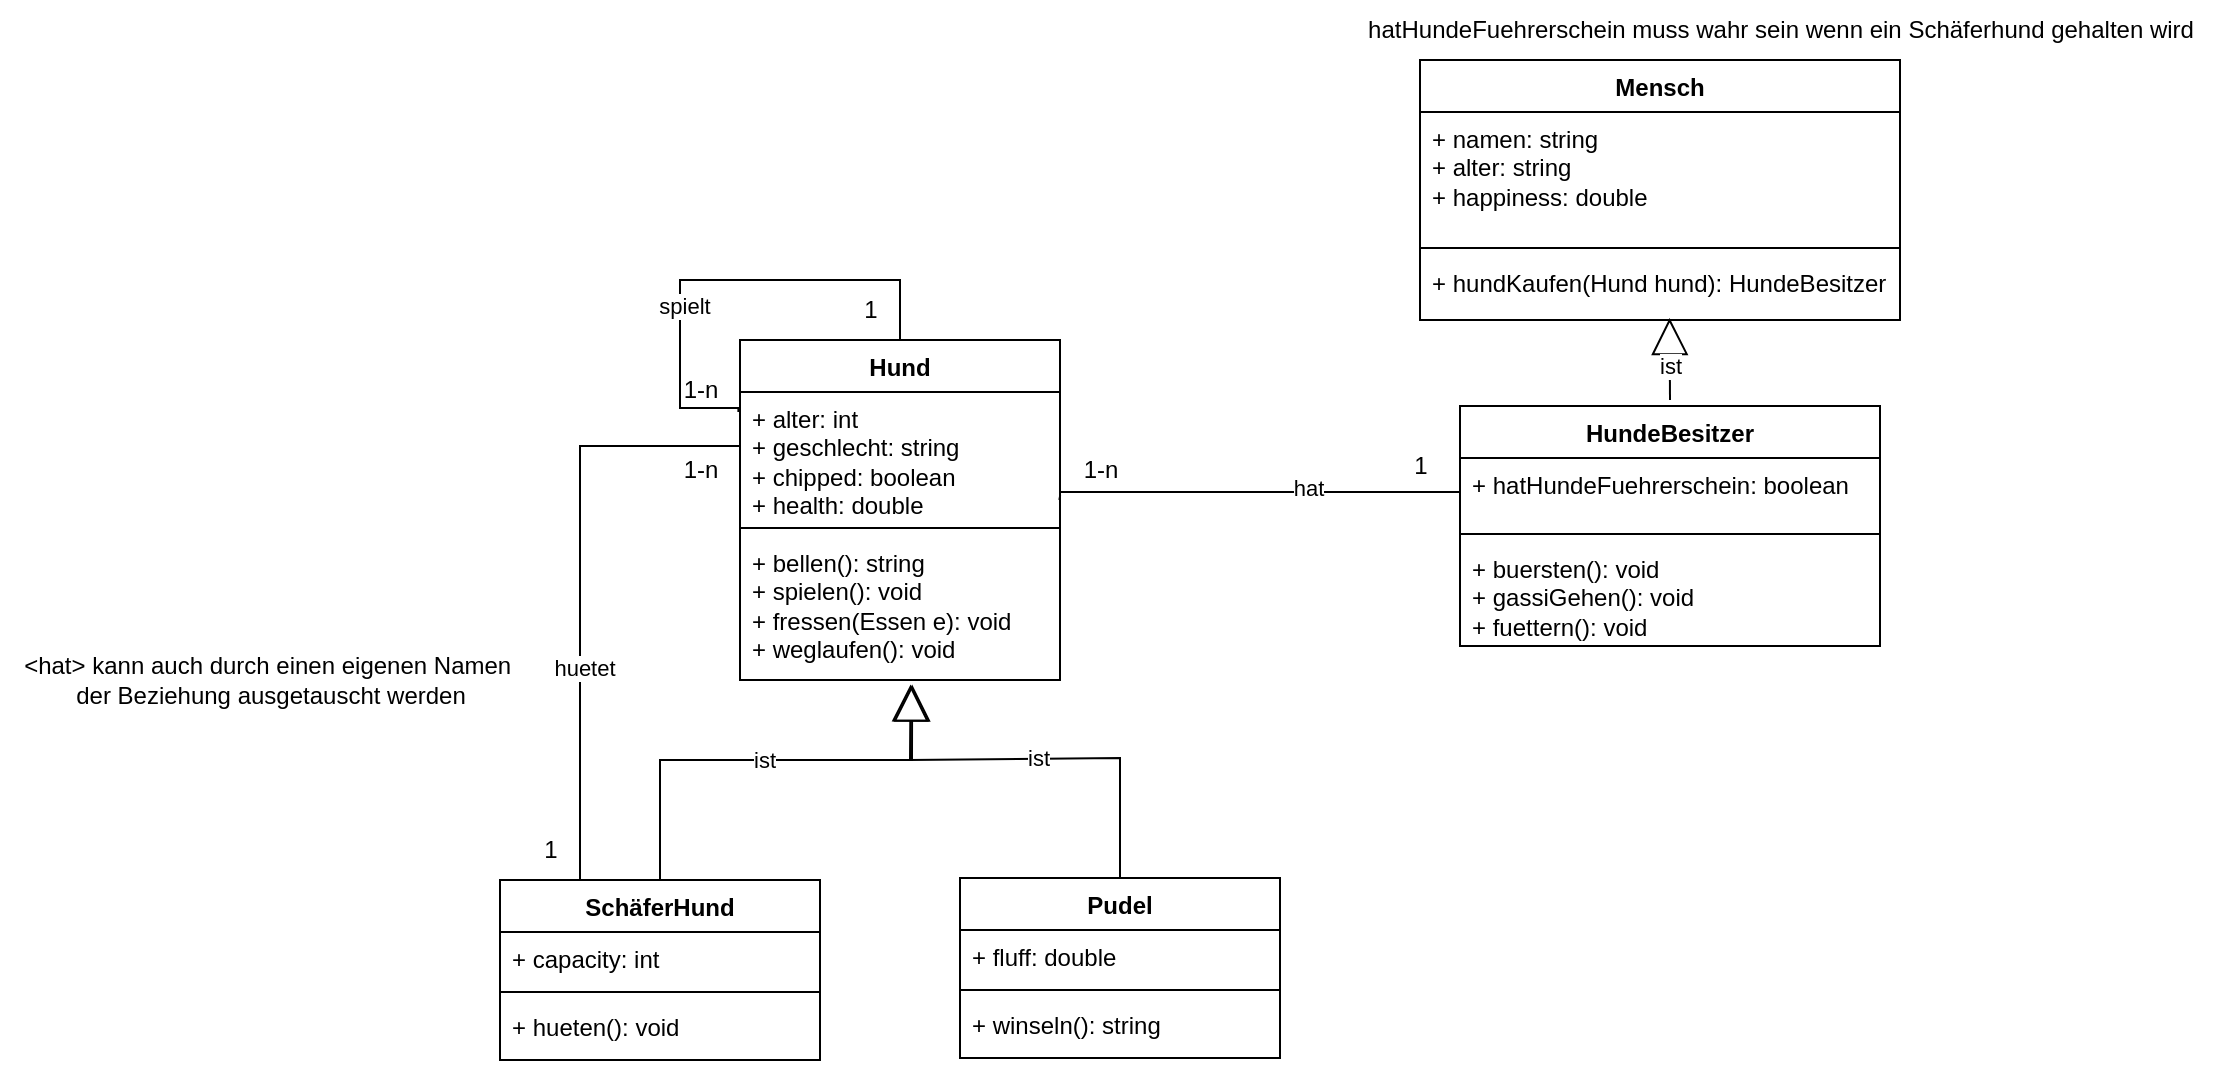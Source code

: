 <mxfile version="24.8.3">
  <diagram name="Page-1" id="Max2WZ-MBaIIRmOilrPB">
    <mxGraphModel dx="2140" dy="522" grid="1" gridSize="10" guides="1" tooltips="1" connect="1" arrows="1" fold="1" page="1" pageScale="1" pageWidth="850" pageHeight="1100" math="0" shadow="0">
      <root>
        <mxCell id="0" />
        <mxCell id="1" parent="0" />
        <mxCell id="FNegfmYzlg8Jt2f-ISSN-9" value="Hund" style="swimlane;fontStyle=1;align=center;verticalAlign=top;childLayout=stackLayout;horizontal=1;startSize=26;horizontalStack=0;resizeParent=1;resizeParentMax=0;resizeLast=0;collapsible=1;marginBottom=0;whiteSpace=wrap;html=1;" vertex="1" parent="1">
          <mxGeometry x="160" y="170" width="160" height="170" as="geometry" />
        </mxCell>
        <mxCell id="FNegfmYzlg8Jt2f-ISSN-10" value="+ alter: int&lt;div&gt;+ geschlecht: string&lt;/div&gt;&lt;div&gt;+ chipped: boolean&lt;/div&gt;&lt;div&gt;+ health: double&lt;/div&gt;" style="text;strokeColor=none;fillColor=none;align=left;verticalAlign=top;spacingLeft=4;spacingRight=4;overflow=hidden;rotatable=0;points=[[0,0.5],[1,0.5]];portConstraint=eastwest;whiteSpace=wrap;html=1;" vertex="1" parent="FNegfmYzlg8Jt2f-ISSN-9">
          <mxGeometry y="26" width="160" height="64" as="geometry" />
        </mxCell>
        <mxCell id="FNegfmYzlg8Jt2f-ISSN-11" value="" style="line;strokeWidth=1;fillColor=none;align=left;verticalAlign=middle;spacingTop=-1;spacingLeft=3;spacingRight=3;rotatable=0;labelPosition=right;points=[];portConstraint=eastwest;strokeColor=inherit;" vertex="1" parent="FNegfmYzlg8Jt2f-ISSN-9">
          <mxGeometry y="90" width="160" height="8" as="geometry" />
        </mxCell>
        <mxCell id="FNegfmYzlg8Jt2f-ISSN-72" value="" style="endArrow=none;html=1;edgeStyle=orthogonalEdgeStyle;rounded=0;exitX=0.5;exitY=0;exitDx=0;exitDy=0;entryX=-0.005;entryY=0.156;entryDx=0;entryDy=0;entryPerimeter=0;" edge="1" parent="FNegfmYzlg8Jt2f-ISSN-9" source="FNegfmYzlg8Jt2f-ISSN-9" target="FNegfmYzlg8Jt2f-ISSN-10">
          <mxGeometry relative="1" as="geometry">
            <mxPoint x="50" y="-90" as="sourcePoint" />
            <mxPoint x="-30" y="127" as="targetPoint" />
            <Array as="points">
              <mxPoint x="80" y="-30" />
              <mxPoint x="-30" y="-30" />
              <mxPoint x="-30" y="34" />
            </Array>
          </mxGeometry>
        </mxCell>
        <mxCell id="FNegfmYzlg8Jt2f-ISSN-73" value="spielt" style="edgeLabel;html=1;align=center;verticalAlign=middle;resizable=0;points=[];" vertex="1" connectable="0" parent="FNegfmYzlg8Jt2f-ISSN-72">
          <mxGeometry x="0.299" y="2" relative="1" as="geometry">
            <mxPoint as="offset" />
          </mxGeometry>
        </mxCell>
        <mxCell id="FNegfmYzlg8Jt2f-ISSN-12" value="+ bellen(): string&lt;div&gt;+ spielen(): void&lt;/div&gt;&lt;div&gt;+ fressen(Essen e): void&lt;/div&gt;&lt;div&gt;+ weglaufen(): void&lt;/div&gt;" style="text;strokeColor=none;fillColor=none;align=left;verticalAlign=top;spacingLeft=4;spacingRight=4;overflow=hidden;rotatable=0;points=[[0,0.5],[1,0.5]];portConstraint=eastwest;whiteSpace=wrap;html=1;" vertex="1" parent="FNegfmYzlg8Jt2f-ISSN-9">
          <mxGeometry y="98" width="160" height="72" as="geometry" />
        </mxCell>
        <mxCell id="FNegfmYzlg8Jt2f-ISSN-21" value="Mensch" style="swimlane;fontStyle=1;align=center;verticalAlign=top;childLayout=stackLayout;horizontal=1;startSize=26;horizontalStack=0;resizeParent=1;resizeParentMax=0;resizeLast=0;collapsible=1;marginBottom=0;whiteSpace=wrap;html=1;" vertex="1" parent="1">
          <mxGeometry x="500" y="30" width="240" height="130" as="geometry" />
        </mxCell>
        <mxCell id="FNegfmYzlg8Jt2f-ISSN-22" value="&lt;div&gt;+ namen: string&lt;/div&gt;&lt;div&gt;+ alter: string&lt;/div&gt;&lt;div&gt;+ happiness: double&lt;/div&gt;" style="text;strokeColor=none;fillColor=none;align=left;verticalAlign=top;spacingLeft=4;spacingRight=4;overflow=hidden;rotatable=0;points=[[0,0.5],[1,0.5]];portConstraint=eastwest;whiteSpace=wrap;html=1;" vertex="1" parent="FNegfmYzlg8Jt2f-ISSN-21">
          <mxGeometry y="26" width="240" height="64" as="geometry" />
        </mxCell>
        <mxCell id="FNegfmYzlg8Jt2f-ISSN-23" value="" style="line;strokeWidth=1;fillColor=none;align=left;verticalAlign=middle;spacingTop=-1;spacingLeft=3;spacingRight=3;rotatable=0;labelPosition=right;points=[];portConstraint=eastwest;strokeColor=inherit;" vertex="1" parent="FNegfmYzlg8Jt2f-ISSN-21">
          <mxGeometry y="90" width="240" height="8" as="geometry" />
        </mxCell>
        <mxCell id="FNegfmYzlg8Jt2f-ISSN-24" value="+ hundKaufen(Hund hund): HundeBesitzer" style="text;strokeColor=none;fillColor=none;align=left;verticalAlign=top;spacingLeft=4;spacingRight=4;overflow=hidden;rotatable=0;points=[[0,0.5],[1,0.5]];portConstraint=eastwest;whiteSpace=wrap;html=1;" vertex="1" parent="FNegfmYzlg8Jt2f-ISSN-21">
          <mxGeometry y="98" width="240" height="32" as="geometry" />
        </mxCell>
        <mxCell id="FNegfmYzlg8Jt2f-ISSN-29" value="SchäferHund" style="swimlane;fontStyle=1;align=center;verticalAlign=top;childLayout=stackLayout;horizontal=1;startSize=26;horizontalStack=0;resizeParent=1;resizeParentMax=0;resizeLast=0;collapsible=1;marginBottom=0;whiteSpace=wrap;html=1;" vertex="1" parent="1">
          <mxGeometry x="40" y="440" width="160" height="90" as="geometry" />
        </mxCell>
        <mxCell id="FNegfmYzlg8Jt2f-ISSN-30" value="+ capacity: int" style="text;strokeColor=none;fillColor=none;align=left;verticalAlign=top;spacingLeft=4;spacingRight=4;overflow=hidden;rotatable=0;points=[[0,0.5],[1,0.5]];portConstraint=eastwest;whiteSpace=wrap;html=1;" vertex="1" parent="FNegfmYzlg8Jt2f-ISSN-29">
          <mxGeometry y="26" width="160" height="26" as="geometry" />
        </mxCell>
        <mxCell id="FNegfmYzlg8Jt2f-ISSN-31" value="" style="line;strokeWidth=1;fillColor=none;align=left;verticalAlign=middle;spacingTop=-1;spacingLeft=3;spacingRight=3;rotatable=0;labelPosition=right;points=[];portConstraint=eastwest;strokeColor=inherit;" vertex="1" parent="FNegfmYzlg8Jt2f-ISSN-29">
          <mxGeometry y="52" width="160" height="8" as="geometry" />
        </mxCell>
        <mxCell id="FNegfmYzlg8Jt2f-ISSN-32" value="&lt;div&gt;+ hueten(): void&lt;/div&gt;" style="text;strokeColor=none;fillColor=none;align=left;verticalAlign=top;spacingLeft=4;spacingRight=4;overflow=hidden;rotatable=0;points=[[0,0.5],[1,0.5]];portConstraint=eastwest;whiteSpace=wrap;html=1;" vertex="1" parent="FNegfmYzlg8Jt2f-ISSN-29">
          <mxGeometry y="60" width="160" height="30" as="geometry" />
        </mxCell>
        <mxCell id="FNegfmYzlg8Jt2f-ISSN-33" value="ist" style="endArrow=block;endSize=16;endFill=0;html=1;rounded=0;entryX=0.538;entryY=1.031;entryDx=0;entryDy=0;entryPerimeter=0;" edge="1" parent="1" target="FNegfmYzlg8Jt2f-ISSN-12">
          <mxGeometry width="160" relative="1" as="geometry">
            <mxPoint x="120" y="440" as="sourcePoint" />
            <mxPoint x="248.8" y="369.996" as="targetPoint" />
            <Array as="points">
              <mxPoint x="120" y="380" />
              <mxPoint x="190" y="380" />
              <mxPoint x="246" y="380" />
            </Array>
          </mxGeometry>
        </mxCell>
        <mxCell id="FNegfmYzlg8Jt2f-ISSN-42" value="hatHundeFuehrerschein muss wahr sein wenn ein Schäferhund gehalten wird" style="text;html=1;align=center;verticalAlign=middle;resizable=0;points=[];autosize=1;strokeColor=none;fillColor=none;" vertex="1" parent="1">
          <mxGeometry x="460" width="440" height="30" as="geometry" />
        </mxCell>
        <mxCell id="FNegfmYzlg8Jt2f-ISSN-49" value="HundeBesitzer" style="swimlane;fontStyle=1;align=center;verticalAlign=top;childLayout=stackLayout;horizontal=1;startSize=26;horizontalStack=0;resizeParent=1;resizeParentMax=0;resizeLast=0;collapsible=1;marginBottom=0;whiteSpace=wrap;html=1;" vertex="1" parent="1">
          <mxGeometry x="520" y="203" width="210" height="120" as="geometry" />
        </mxCell>
        <mxCell id="FNegfmYzlg8Jt2f-ISSN-50" value="+ hatHundeFuehrerschein: boolean" style="text;strokeColor=none;fillColor=none;align=left;verticalAlign=top;spacingLeft=4;spacingRight=4;overflow=hidden;rotatable=0;points=[[0,0.5],[1,0.5]];portConstraint=eastwest;whiteSpace=wrap;html=1;" vertex="1" parent="FNegfmYzlg8Jt2f-ISSN-49">
          <mxGeometry y="26" width="210" height="34" as="geometry" />
        </mxCell>
        <mxCell id="FNegfmYzlg8Jt2f-ISSN-51" value="" style="line;strokeWidth=1;fillColor=none;align=left;verticalAlign=middle;spacingTop=-1;spacingLeft=3;spacingRight=3;rotatable=0;labelPosition=right;points=[];portConstraint=eastwest;strokeColor=inherit;" vertex="1" parent="FNegfmYzlg8Jt2f-ISSN-49">
          <mxGeometry y="60" width="210" height="8" as="geometry" />
        </mxCell>
        <mxCell id="FNegfmYzlg8Jt2f-ISSN-52" value="+ buersten(): void&lt;div&gt;+ gassiGehen(): void&lt;br&gt;&lt;/div&gt;&lt;div&gt;+ fuettern(): void&lt;/div&gt;" style="text;strokeColor=none;fillColor=none;align=left;verticalAlign=top;spacingLeft=4;spacingRight=4;overflow=hidden;rotatable=0;points=[[0,0.5],[1,0.5]];portConstraint=eastwest;whiteSpace=wrap;html=1;" vertex="1" parent="FNegfmYzlg8Jt2f-ISSN-49">
          <mxGeometry y="68" width="210" height="52" as="geometry" />
        </mxCell>
        <mxCell id="FNegfmYzlg8Jt2f-ISSN-53" value="ist" style="endArrow=block;endSize=16;endFill=0;html=1;rounded=0;entryX=0.52;entryY=0.969;entryDx=0;entryDy=0;entryPerimeter=0;" edge="1" parent="1" target="FNegfmYzlg8Jt2f-ISSN-24">
          <mxGeometry x="-0.146" width="160" relative="1" as="geometry">
            <mxPoint x="625" y="200" as="sourcePoint" />
            <mxPoint x="259" y="325" as="targetPoint" />
            <mxPoint as="offset" />
          </mxGeometry>
        </mxCell>
        <mxCell id="FNegfmYzlg8Jt2f-ISSN-55" value="Pudel" style="swimlane;fontStyle=1;align=center;verticalAlign=top;childLayout=stackLayout;horizontal=1;startSize=26;horizontalStack=0;resizeParent=1;resizeParentMax=0;resizeLast=0;collapsible=1;marginBottom=0;whiteSpace=wrap;html=1;" vertex="1" parent="1">
          <mxGeometry x="270" y="439" width="160" height="90" as="geometry" />
        </mxCell>
        <mxCell id="FNegfmYzlg8Jt2f-ISSN-56" value="+ fluff: double" style="text;strokeColor=none;fillColor=none;align=left;verticalAlign=top;spacingLeft=4;spacingRight=4;overflow=hidden;rotatable=0;points=[[0,0.5],[1,0.5]];portConstraint=eastwest;whiteSpace=wrap;html=1;" vertex="1" parent="FNegfmYzlg8Jt2f-ISSN-55">
          <mxGeometry y="26" width="160" height="26" as="geometry" />
        </mxCell>
        <mxCell id="FNegfmYzlg8Jt2f-ISSN-57" value="" style="line;strokeWidth=1;fillColor=none;align=left;verticalAlign=middle;spacingTop=-1;spacingLeft=3;spacingRight=3;rotatable=0;labelPosition=right;points=[];portConstraint=eastwest;strokeColor=inherit;" vertex="1" parent="FNegfmYzlg8Jt2f-ISSN-55">
          <mxGeometry y="52" width="160" height="8" as="geometry" />
        </mxCell>
        <mxCell id="FNegfmYzlg8Jt2f-ISSN-58" value="+ winseln(): string" style="text;strokeColor=none;fillColor=none;align=left;verticalAlign=top;spacingLeft=4;spacingRight=4;overflow=hidden;rotatable=0;points=[[0,0.5],[1,0.5]];portConstraint=eastwest;whiteSpace=wrap;html=1;" vertex="1" parent="FNegfmYzlg8Jt2f-ISSN-55">
          <mxGeometry y="60" width="160" height="30" as="geometry" />
        </mxCell>
        <mxCell id="FNegfmYzlg8Jt2f-ISSN-59" value="ist" style="endArrow=block;endSize=16;endFill=0;html=1;rounded=0;entryX=0.533;entryY=1.031;entryDx=0;entryDy=0;entryPerimeter=0;" edge="1" parent="1" target="FNegfmYzlg8Jt2f-ISSN-12">
          <mxGeometry width="160" relative="1" as="geometry">
            <mxPoint x="350" y="439" as="sourcePoint" />
            <mxPoint x="476" y="334" as="targetPoint" />
            <Array as="points">
              <mxPoint x="350" y="379" />
              <mxPoint x="245" y="380" />
            </Array>
          </mxGeometry>
        </mxCell>
        <mxCell id="FNegfmYzlg8Jt2f-ISSN-25" value="" style="endArrow=none;html=1;edgeStyle=orthogonalEdgeStyle;rounded=0;exitX=0;exitY=0.5;exitDx=0;exitDy=0;entryX=0.25;entryY=0;entryDx=0;entryDy=0;" edge="1" parent="1" source="FNegfmYzlg8Jt2f-ISSN-10" target="FNegfmYzlg8Jt2f-ISSN-29">
          <mxGeometry relative="1" as="geometry">
            <mxPoint x="30" y="167" as="sourcePoint" />
            <mxPoint x="240" y="170" as="targetPoint" />
            <Array as="points">
              <mxPoint x="80" y="223" />
            </Array>
          </mxGeometry>
        </mxCell>
        <mxCell id="FNegfmYzlg8Jt2f-ISSN-28" value="huetet" style="edgeLabel;html=1;align=center;verticalAlign=middle;resizable=0;points=[];" vertex="1" connectable="0" parent="FNegfmYzlg8Jt2f-ISSN-25">
          <mxGeometry x="0.299" y="2" relative="1" as="geometry">
            <mxPoint as="offset" />
          </mxGeometry>
        </mxCell>
        <mxCell id="FNegfmYzlg8Jt2f-ISSN-60" value="" style="endArrow=none;html=1;edgeStyle=orthogonalEdgeStyle;rounded=0;exitX=1;exitY=0.5;exitDx=0;exitDy=0;entryX=0;entryY=0.5;entryDx=0;entryDy=0;" edge="1" parent="1" source="FNegfmYzlg8Jt2f-ISSN-10" target="FNegfmYzlg8Jt2f-ISSN-50">
          <mxGeometry relative="1" as="geometry">
            <mxPoint x="419" y="357" as="sourcePoint" />
            <mxPoint x="499" y="300" as="targetPoint" />
            <Array as="points">
              <mxPoint x="320" y="246" />
            </Array>
          </mxGeometry>
        </mxCell>
        <mxCell id="FNegfmYzlg8Jt2f-ISSN-61" value="hat" style="edgeLabel;html=1;align=center;verticalAlign=middle;resizable=0;points=[];" vertex="1" connectable="0" parent="FNegfmYzlg8Jt2f-ISSN-60">
          <mxGeometry x="0.299" y="2" relative="1" as="geometry">
            <mxPoint as="offset" />
          </mxGeometry>
        </mxCell>
        <mxCell id="FNegfmYzlg8Jt2f-ISSN-63" value="1" style="text;html=1;align=center;verticalAlign=middle;resizable=0;points=[];autosize=1;strokeColor=none;fillColor=none;" vertex="1" parent="1">
          <mxGeometry x="485" y="218" width="30" height="30" as="geometry" />
        </mxCell>
        <mxCell id="FNegfmYzlg8Jt2f-ISSN-64" value="" style="endArrow=none;html=1;edgeStyle=orthogonalEdgeStyle;rounded=0;exitX=0.998;exitY=0.844;exitDx=0;exitDy=0;entryX=0.002;entryY=0.924;entryDx=0;entryDy=0;entryPerimeter=0;exitPerimeter=0;" edge="1" parent="1" source="FNegfmYzlg8Jt2f-ISSN-10" target="FNegfmYzlg8Jt2f-ISSN-62">
          <mxGeometry relative="1" as="geometry">
            <mxPoint x="320" y="242" as="sourcePoint" />
            <mxPoint x="520" y="260" as="targetPoint" />
            <Array as="points" />
          </mxGeometry>
        </mxCell>
        <mxCell id="FNegfmYzlg8Jt2f-ISSN-62" value="1-n" style="text;html=1;align=center;verticalAlign=middle;resizable=0;points=[];autosize=1;strokeColor=none;fillColor=none;" vertex="1" parent="1">
          <mxGeometry x="320" y="220" width="40" height="30" as="geometry" />
        </mxCell>
        <mxCell id="FNegfmYzlg8Jt2f-ISSN-66" value="1-n" style="text;html=1;align=center;verticalAlign=middle;resizable=0;points=[];autosize=1;strokeColor=none;fillColor=none;" vertex="1" parent="1">
          <mxGeometry x="120" y="220" width="40" height="30" as="geometry" />
        </mxCell>
        <mxCell id="FNegfmYzlg8Jt2f-ISSN-67" value="1" style="text;html=1;align=center;verticalAlign=middle;resizable=0;points=[];autosize=1;strokeColor=none;fillColor=none;" vertex="1" parent="1">
          <mxGeometry x="50" y="410" width="30" height="30" as="geometry" />
        </mxCell>
        <mxCell id="FNegfmYzlg8Jt2f-ISSN-71" value="&amp;lt;hat&amp;gt; kann auch durch einen eigenen Namen&amp;nbsp;&lt;div&gt;der Beziehung ausgetauscht werden&lt;/div&gt;" style="text;html=1;align=center;verticalAlign=middle;resizable=0;points=[];autosize=1;strokeColor=none;fillColor=none;" vertex="1" parent="1">
          <mxGeometry x="-210" y="320" width="270" height="40" as="geometry" />
        </mxCell>
        <mxCell id="FNegfmYzlg8Jt2f-ISSN-74" value="1-n" style="text;html=1;align=center;verticalAlign=middle;resizable=0;points=[];autosize=1;strokeColor=none;fillColor=none;" vertex="1" parent="1">
          <mxGeometry x="120" y="180" width="40" height="30" as="geometry" />
        </mxCell>
        <mxCell id="FNegfmYzlg8Jt2f-ISSN-75" value="1" style="text;html=1;align=center;verticalAlign=middle;resizable=0;points=[];autosize=1;strokeColor=none;fillColor=none;" vertex="1" parent="1">
          <mxGeometry x="210" y="140" width="30" height="30" as="geometry" />
        </mxCell>
      </root>
    </mxGraphModel>
  </diagram>
</mxfile>
